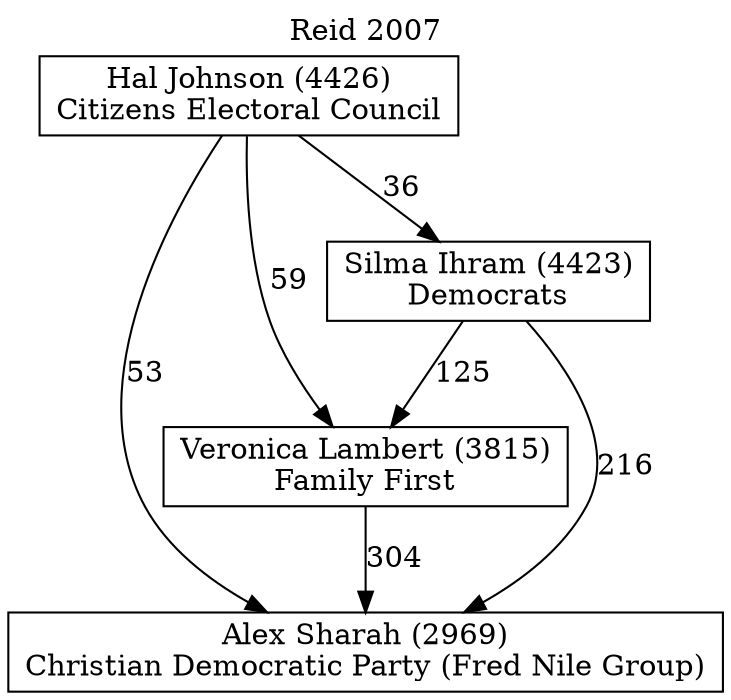 // House preference flow
digraph "Alex Sharah (2969)_Reid_2007" {
	graph [label="Reid 2007" labelloc=t mclimit=10]
	node [shape=box]
	"Alex Sharah (2969)" [label="Alex Sharah (2969)
Christian Democratic Party (Fred Nile Group)"]
	"Veronica Lambert (3815)" [label="Veronica Lambert (3815)
Family First"]
	"Silma Ihram (4423)" [label="Silma Ihram (4423)
Democrats"]
	"Hal Johnson (4426)" [label="Hal Johnson (4426)
Citizens Electoral Council"]
	"Veronica Lambert (3815)" -> "Alex Sharah (2969)" [label=304]
	"Silma Ihram (4423)" -> "Veronica Lambert (3815)" [label=125]
	"Hal Johnson (4426)" -> "Silma Ihram (4423)" [label=36]
	"Silma Ihram (4423)" -> "Alex Sharah (2969)" [label=216]
	"Hal Johnson (4426)" -> "Alex Sharah (2969)" [label=53]
	"Hal Johnson (4426)" -> "Veronica Lambert (3815)" [label=59]
}
